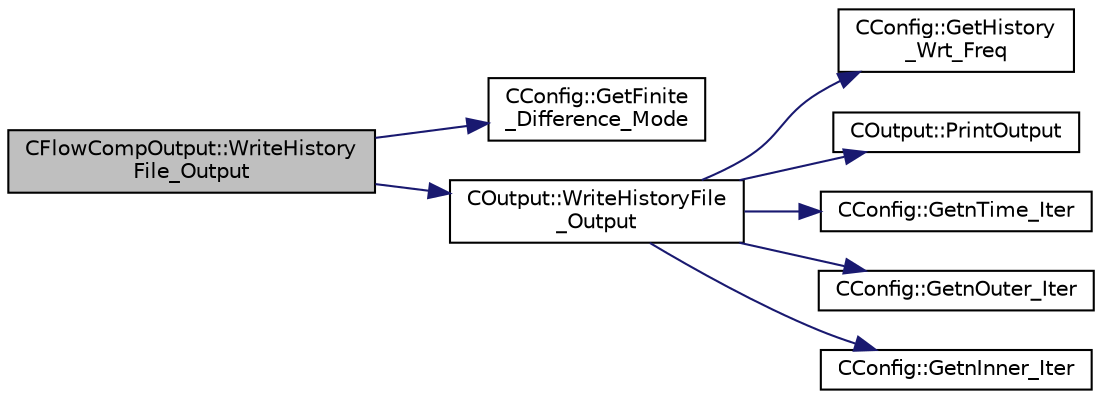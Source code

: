digraph "CFlowCompOutput::WriteHistoryFile_Output"
{
  edge [fontname="Helvetica",fontsize="10",labelfontname="Helvetica",labelfontsize="10"];
  node [fontname="Helvetica",fontsize="10",shape=record];
  rankdir="LR";
  Node290 [label="CFlowCompOutput::WriteHistory\lFile_Output",height=0.2,width=0.4,color="black", fillcolor="grey75", style="filled", fontcolor="black"];
  Node290 -> Node291 [color="midnightblue",fontsize="10",style="solid",fontname="Helvetica"];
  Node291 [label="CConfig::GetFinite\l_Difference_Mode",height=0.2,width=0.4,color="black", fillcolor="white", style="filled",URL="$class_c_config.html#a349cbac90c1d350eee603659c148d532",tooltip="Get whether at the end of finite differencing (Fixed CL mode) "];
  Node290 -> Node292 [color="midnightblue",fontsize="10",style="solid",fontname="Helvetica"];
  Node292 [label="COutput::WriteHistoryFile\l_Output",height=0.2,width=0.4,color="black", fillcolor="white", style="filled",URL="$class_c_output.html#ada04c152de1fb324a8e9f849eee6874c",tooltip="Determines if the history file output. "];
  Node292 -> Node293 [color="midnightblue",fontsize="10",style="solid",fontname="Helvetica"];
  Node293 [label="CConfig::GetHistory\l_Wrt_Freq",height=0.2,width=0.4,color="black", fillcolor="white", style="filled",URL="$class_c_config.html#a6e95e3892463f68063c546d65d8c375c",tooltip="GetHistory_Wrt_Freq_Inner. "];
  Node292 -> Node294 [color="midnightblue",fontsize="10",style="solid",fontname="Helvetica"];
  Node294 [label="COutput::PrintOutput",height=0.2,width=0.4,color="black", fillcolor="white", style="filled",URL="$class_c_output.html#af0c23405e1093223066c9c79ee13985a",tooltip="Check whether we should print output. "];
  Node292 -> Node295 [color="midnightblue",fontsize="10",style="solid",fontname="Helvetica"];
  Node295 [label="CConfig::GetnTime_Iter",height=0.2,width=0.4,color="black", fillcolor="white", style="filled",URL="$class_c_config.html#ace224394bbd9137de2367a6bd1cc9dcd",tooltip="Get the number of time iterations. "];
  Node292 -> Node296 [color="midnightblue",fontsize="10",style="solid",fontname="Helvetica"];
  Node296 [label="CConfig::GetnOuter_Iter",height=0.2,width=0.4,color="black", fillcolor="white", style="filled",URL="$class_c_config.html#ac064f9d284f2fd5d74beaf2f046f82fd",tooltip="Get the number of outer iterations. "];
  Node292 -> Node297 [color="midnightblue",fontsize="10",style="solid",fontname="Helvetica"];
  Node297 [label="CConfig::GetnInner_Iter",height=0.2,width=0.4,color="black", fillcolor="white", style="filled",URL="$class_c_config.html#a448aa905877c21aae95be81e73fbb27c",tooltip="Get the number of inner iterations. "];
}
